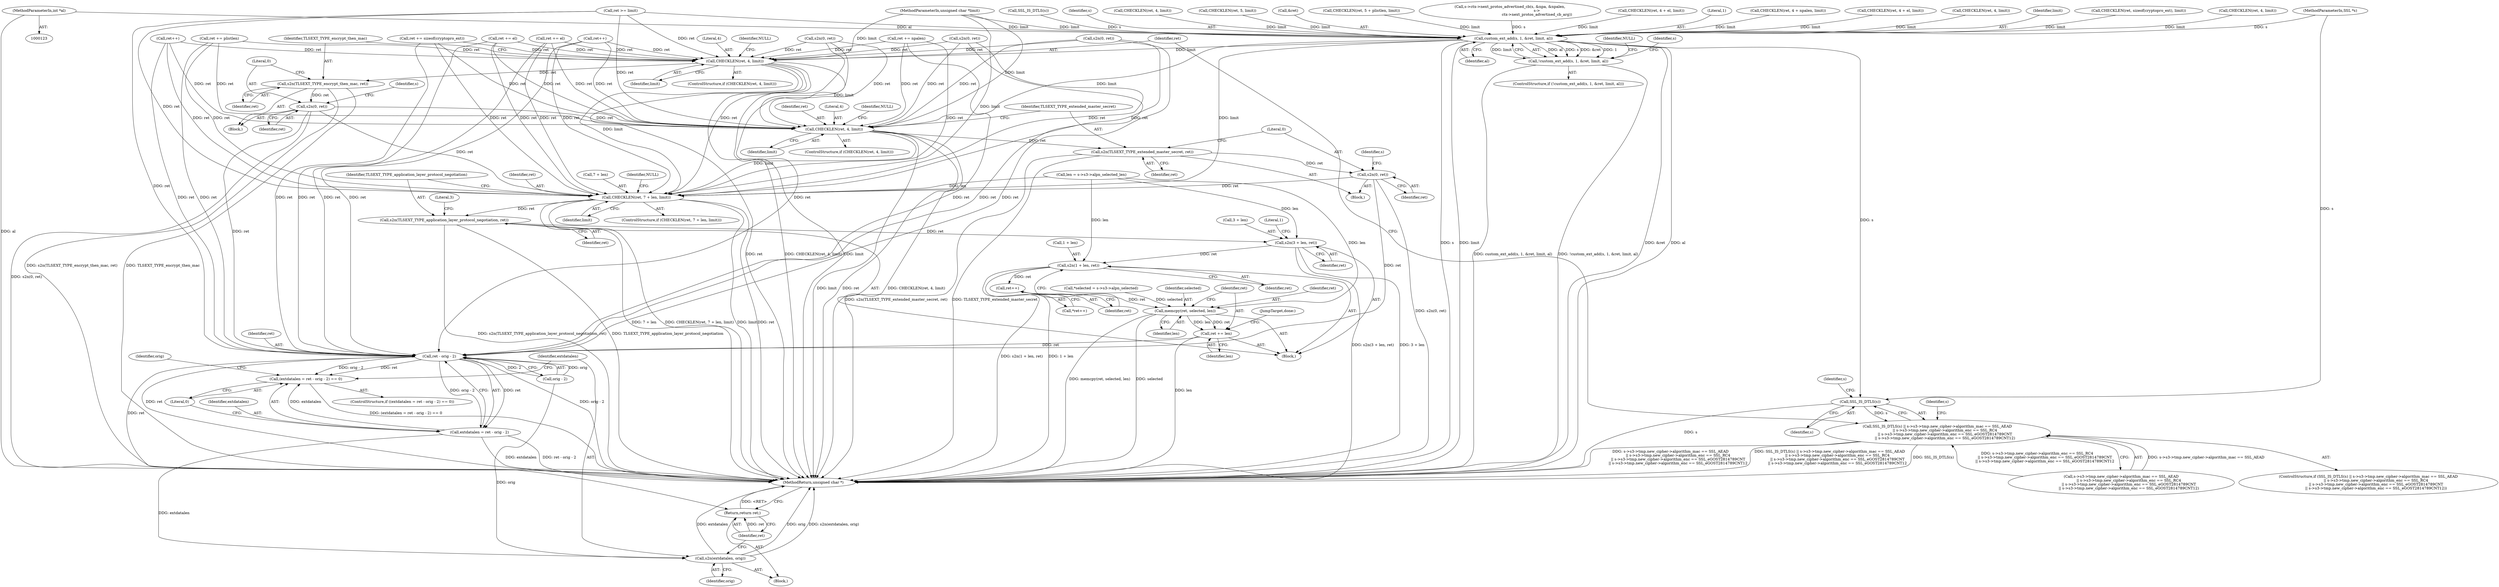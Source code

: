 digraph "0_openssl_4ad93618d26a3ea23d36ad5498ff4f59eff3a4d2_6@pointer" {
"1000127" [label="(MethodParameterIn,int *al)"];
"1000610" [label="(Call,custom_ext_add(s, 1, &ret, limit, al))"];
"1000609" [label="(Call,!custom_ext_add(s, 1, &ret, limit, al))"];
"1000626" [label="(Call,SSL_IS_DTLS(s))"];
"1000625" [label="(Call,SSL_IS_DTLS(s) || s->s3->tmp.new_cipher->algorithm_mac == SSL_AEAD\n             || s->s3->tmp.new_cipher->algorithm_enc == SSL_RC4\n             || s->s3->tmp.new_cipher->algorithm_enc == SSL_eGOST2814789CNT\n             || s->s3->tmp.new_cipher->algorithm_enc == SSL_eGOST2814789CNT12)"];
"1000683" [label="(Call,CHECKLEN(ret, 4, limit))"];
"1000689" [label="(Call,s2n(TLSEXT_TYPE_encrypt_then_mac, ret))"];
"1000692" [label="(Call,s2n(0, ret))"];
"1000705" [label="(Call,CHECKLEN(ret, 4, limit))"];
"1000711" [label="(Call,s2n(TLSEXT_TYPE_extended_master_secret, ret))"];
"1000714" [label="(Call,s2n(0, ret))"];
"1000743" [label="(Call,CHECKLEN(ret, 7 + len, limit))"];
"1000751" [label="(Call,s2n(TLSEXT_TYPE_application_layer_protocol_negotiation, ret))"];
"1000754" [label="(Call,s2n(3 + len, ret))"];
"1000759" [label="(Call,s2n(1 + len, ret))"];
"1000766" [label="(Call,ret++)"];
"1000769" [label="(Call,memcpy(ret, selected, len))"];
"1000773" [label="(Call,ret += len)"];
"1000781" [label="(Call,ret - orig - 2)"];
"1000778" [label="(Call,(extdatalen = ret - orig - 2) == 0)"];
"1000779" [label="(Call,extdatalen = ret - orig - 2)"];
"1000789" [label="(Call,s2n(extdatalen, orig))"];
"1000792" [label="(Return,return ret;)"];
"1000692" [label="(Call,s2n(0, ret))"];
"1000761" [label="(Literal,1)"];
"1000506" [label="(Call,CHECKLEN(ret, 5, limit))"];
"1000124" [label="(MethodParameterIn,SSL *s)"];
"1000753" [label="(Identifier,ret)"];
"1000127" [label="(MethodParameterIn,int *al)"];
"1000763" [label="(Identifier,ret)"];
"1000191" [label="(Call,ret >= limit)"];
"1000689" [label="(Call,s2n(TLSEXT_TYPE_encrypt_then_mac, ret))"];
"1000688" [label="(Identifier,NULL)"];
"1000682" [label="(ControlStructure,if (CHECKLEN(ret, 4, limit)))"];
"1000777" [label="(ControlStructure,if ((extdatalen = ret - orig - 2) == 0))"];
"1000703" [label="(Block,)"];
"1000608" [label="(ControlStructure,if (!custom_ext_add(s, 1, &ret, limit, al)))"];
"1000532" [label="(Call,ret++)"];
"1000775" [label="(Identifier,len)"];
"1000613" [label="(Call,&ret)"];
"1000789" [label="(Call,s2n(extdatalen, orig))"];
"1000769" [label="(Call,memcpy(ret, selected, len))"];
"1000774" [label="(Identifier,ret)"];
"1000691" [label="(Identifier,ret)"];
"1000716" [label="(Identifier,ret)"];
"1000312" [label="(Call,CHECKLEN(ret, 5 + plistlen, limit))"];
"1000712" [label="(Identifier,TLSEXT_TYPE_extended_master_secret)"];
"1000686" [label="(Identifier,limit)"];
"1000563" [label="(Call,s->ctx->next_protos_advertised_cb(s, &npa, &npalen,\n                                              s->\n                                              ctx->next_protos_advertised_cb_arg))"];
"1000744" [label="(Identifier,ret)"];
"1000704" [label="(ControlStructure,if (CHECKLEN(ret, 4, limit)))"];
"1000385" [label="(Call,s2n(0, ret))"];
"1000598" [label="(Call,ret += npalen)"];
"1000792" [label="(Return,return ret;)"];
"1000126" [label="(MethodParameterIn,unsigned char *limit)"];
"1000735" [label="(Call,len = s->s3->alpn_selected_len)"];
"1000713" [label="(Identifier,ret)"];
"1000438" [label="(Call,ret += el)"];
"1000411" [label="(Call,CHECKLEN(ret, 4 + el, limit))"];
"1000612" [label="(Literal,1)"];
"1000770" [label="(Identifier,ret)"];
"1000754" [label="(Call,s2n(3 + len, ret))"];
"1000706" [label="(Identifier,ret)"];
"1000580" [label="(Call,CHECKLEN(ret, 4 + npalen, limit))"];
"1000219" [label="(Call,CHECKLEN(ret, 4 + el, limit))"];
"1000776" [label="(JumpTarget,done:)"];
"1000690" [label="(Identifier,TLSEXT_TYPE_encrypt_then_mac)"];
"1000727" [label="(Call,*selected = s->s3->alpn_selected)"];
"1000766" [label="(Call,ret++)"];
"1000794" [label="(MethodReturn,unsigned char *)"];
"1000771" [label="(Identifier,selected)"];
"1000758" [label="(Identifier,ret)"];
"1000783" [label="(Call,orig - 2)"];
"1000618" [label="(Identifier,NULL)"];
"1000278" [label="(Call,CHECKLEN(ret, 4, limit))"];
"1000767" [label="(Identifier,ret)"];
"1000610" [label="(Call,custom_ext_add(s, 1, &ret, limit, al))"];
"1000609" [label="(Call,!custom_ext_add(s, 1, &ret, limit, al))"];
"1000782" [label="(Identifier,ret)"];
"1000707" [label="(Literal,4)"];
"1000745" [label="(Call,7 + len)"];
"1000765" [label="(Call,*ret++)"];
"1000752" [label="(Identifier,TLSEXT_TYPE_application_layer_protocol_negotiation)"];
"1000685" [label="(Literal,4)"];
"1000683" [label="(Call,CHECKLEN(ret, 4, limit))"];
"1000526" [label="(Call,ret++)"];
"1000779" [label="(Call,extdatalen = ret - orig - 2)"];
"1000627" [label="(Identifier,s)"];
"1000626" [label="(Call,SSL_IS_DTLS(s))"];
"1000615" [label="(Identifier,limit)"];
"1000479" [label="(Call,CHECKLEN(ret, sizeof(cryptopro_ext), limit))"];
"1000725" [label="(Block,)"];
"1000755" [label="(Call,3 + len)"];
"1000625" [label="(Call,SSL_IS_DTLS(s) || s->s3->tmp.new_cipher->algorithm_mac == SSL_AEAD\n             || s->s3->tmp.new_cipher->algorithm_enc == SSL_RC4\n             || s->s3->tmp.new_cipher->algorithm_enc == SSL_eGOST2814789CNT\n             || s->s3->tmp.new_cipher->algorithm_enc == SSL_eGOST2814789CNT12)"];
"1000748" [label="(Identifier,limit)"];
"1000742" [label="(ControlStructure,if (CHECKLEN(ret, 7 + len, limit)))"];
"1000351" [label="(Call,CHECKLEN(ret, 4, limit))"];
"1000628" [label="(Call,s->s3->tmp.new_cipher->algorithm_mac == SSL_AEAD\n             || s->s3->tmp.new_cipher->algorithm_enc == SSL_RC4\n             || s->s3->tmp.new_cipher->algorithm_enc == SSL_eGOST2814789CNT\n             || s->s3->tmp.new_cipher->algorithm_enc == SSL_eGOST2814789CNT12)"];
"1000497" [label="(Call,SSL_IS_DTLS(s))"];
"1000750" [label="(Identifier,NULL)"];
"1000759" [label="(Call,s2n(1 + len, ret))"];
"1000710" [label="(Identifier,NULL)"];
"1000714" [label="(Call,s2n(0, ret))"];
"1000616" [label="(Identifier,al)"];
"1000788" [label="(Identifier,orig)"];
"1000793" [label="(Identifier,ret)"];
"1000693" [label="(Literal,0)"];
"1000780" [label="(Identifier,extdatalen)"];
"1000621" [label="(Identifier,s)"];
"1000491" [label="(Call,ret += sizeof(cryptopro_ext))"];
"1000711" [label="(Call,s2n(TLSEXT_TYPE_extended_master_secret, ret))"];
"1000681" [label="(Block,)"];
"1000790" [label="(Identifier,extdatalen)"];
"1000778" [label="(Call,(extdatalen = ret - orig - 2) == 0)"];
"1000611" [label="(Identifier,s)"];
"1000743" [label="(Call,CHECKLEN(ret, 7 + len, limit))"];
"1000756" [label="(Literal,3)"];
"1000694" [label="(Identifier,ret)"];
"1000360" [label="(Call,s2n(0, ret))"];
"1000287" [label="(Call,s2n(0, ret))"];
"1000772" [label="(Identifier,len)"];
"1000786" [label="(Literal,0)"];
"1000376" [label="(Call,CHECKLEN(ret, 4, limit))"];
"1000791" [label="(Identifier,orig)"];
"1000624" [label="(ControlStructure,if (SSL_IS_DTLS(s) || s->s3->tmp.new_cipher->algorithm_mac == SSL_AEAD\n             || s->s3->tmp.new_cipher->algorithm_enc == SSL_RC4\n             || s->s3->tmp.new_cipher->algorithm_enc == SSL_eGOST2814789CNT\n             || s->s3->tmp.new_cipher->algorithm_enc == SSL_eGOST2814789CNT12))"];
"1000339" [label="(Call,ret += plistlen)"];
"1000773" [label="(Call,ret += len)"];
"1000760" [label="(Call,1 + len)"];
"1000705" [label="(Call,CHECKLEN(ret, 4, limit))"];
"1000247" [label="(Call,ret += el)"];
"1000634" [label="(Identifier,s)"];
"1000677" [label="(Identifier,s)"];
"1000699" [label="(Identifier,s)"];
"1000684" [label="(Identifier,ret)"];
"1000781" [label="(Call,ret - orig - 2)"];
"1000715" [label="(Literal,0)"];
"1000721" [label="(Identifier,s)"];
"1000751" [label="(Call,s2n(TLSEXT_TYPE_application_layer_protocol_negotiation, ret))"];
"1000128" [label="(Block,)"];
"1000708" [label="(Identifier,limit)"];
"1000127" -> "1000123"  [label="AST: "];
"1000127" -> "1000794"  [label="DDG: al"];
"1000127" -> "1000610"  [label="DDG: al"];
"1000610" -> "1000609"  [label="AST: "];
"1000610" -> "1000616"  [label="CFG: "];
"1000611" -> "1000610"  [label="AST: "];
"1000612" -> "1000610"  [label="AST: "];
"1000613" -> "1000610"  [label="AST: "];
"1000615" -> "1000610"  [label="AST: "];
"1000616" -> "1000610"  [label="AST: "];
"1000609" -> "1000610"  [label="CFG: "];
"1000610" -> "1000794"  [label="DDG: &ret"];
"1000610" -> "1000794"  [label="DDG: al"];
"1000610" -> "1000794"  [label="DDG: s"];
"1000610" -> "1000794"  [label="DDG: limit"];
"1000610" -> "1000609"  [label="DDG: al"];
"1000610" -> "1000609"  [label="DDG: s"];
"1000610" -> "1000609"  [label="DDG: &ret"];
"1000610" -> "1000609"  [label="DDG: 1"];
"1000610" -> "1000609"  [label="DDG: limit"];
"1000497" -> "1000610"  [label="DDG: s"];
"1000563" -> "1000610"  [label="DDG: s"];
"1000124" -> "1000610"  [label="DDG: s"];
"1000506" -> "1000610"  [label="DDG: limit"];
"1000479" -> "1000610"  [label="DDG: limit"];
"1000376" -> "1000610"  [label="DDG: limit"];
"1000411" -> "1000610"  [label="DDG: limit"];
"1000351" -> "1000610"  [label="DDG: limit"];
"1000580" -> "1000610"  [label="DDG: limit"];
"1000191" -> "1000610"  [label="DDG: limit"];
"1000278" -> "1000610"  [label="DDG: limit"];
"1000219" -> "1000610"  [label="DDG: limit"];
"1000312" -> "1000610"  [label="DDG: limit"];
"1000126" -> "1000610"  [label="DDG: limit"];
"1000610" -> "1000626"  [label="DDG: s"];
"1000610" -> "1000683"  [label="DDG: limit"];
"1000610" -> "1000705"  [label="DDG: limit"];
"1000610" -> "1000743"  [label="DDG: limit"];
"1000609" -> "1000608"  [label="AST: "];
"1000618" -> "1000609"  [label="CFG: "];
"1000621" -> "1000609"  [label="CFG: "];
"1000609" -> "1000794"  [label="DDG: custom_ext_add(s, 1, &ret, limit, al)"];
"1000609" -> "1000794"  [label="DDG: !custom_ext_add(s, 1, &ret, limit, al)"];
"1000626" -> "1000625"  [label="AST: "];
"1000626" -> "1000627"  [label="CFG: "];
"1000627" -> "1000626"  [label="AST: "];
"1000634" -> "1000626"  [label="CFG: "];
"1000625" -> "1000626"  [label="CFG: "];
"1000626" -> "1000794"  [label="DDG: s"];
"1000626" -> "1000625"  [label="DDG: s"];
"1000124" -> "1000626"  [label="DDG: s"];
"1000625" -> "1000624"  [label="AST: "];
"1000625" -> "1000628"  [label="CFG: "];
"1000628" -> "1000625"  [label="AST: "];
"1000677" -> "1000625"  [label="CFG: "];
"1000684" -> "1000625"  [label="CFG: "];
"1000625" -> "1000794"  [label="DDG: SSL_IS_DTLS(s)"];
"1000625" -> "1000794"  [label="DDG: s->s3->tmp.new_cipher->algorithm_mac == SSL_AEAD\n             || s->s3->tmp.new_cipher->algorithm_enc == SSL_RC4\n             || s->s3->tmp.new_cipher->algorithm_enc == SSL_eGOST2814789CNT\n             || s->s3->tmp.new_cipher->algorithm_enc == SSL_eGOST2814789CNT12"];
"1000625" -> "1000794"  [label="DDG: SSL_IS_DTLS(s) || s->s3->tmp.new_cipher->algorithm_mac == SSL_AEAD\n             || s->s3->tmp.new_cipher->algorithm_enc == SSL_RC4\n             || s->s3->tmp.new_cipher->algorithm_enc == SSL_eGOST2814789CNT\n             || s->s3->tmp.new_cipher->algorithm_enc == SSL_eGOST2814789CNT12"];
"1000628" -> "1000625"  [label="DDG: s->s3->tmp.new_cipher->algorithm_mac == SSL_AEAD"];
"1000628" -> "1000625"  [label="DDG: s->s3->tmp.new_cipher->algorithm_enc == SSL_RC4\n             || s->s3->tmp.new_cipher->algorithm_enc == SSL_eGOST2814789CNT\n             || s->s3->tmp.new_cipher->algorithm_enc == SSL_eGOST2814789CNT12"];
"1000683" -> "1000682"  [label="AST: "];
"1000683" -> "1000686"  [label="CFG: "];
"1000684" -> "1000683"  [label="AST: "];
"1000685" -> "1000683"  [label="AST: "];
"1000686" -> "1000683"  [label="AST: "];
"1000688" -> "1000683"  [label="CFG: "];
"1000690" -> "1000683"  [label="CFG: "];
"1000683" -> "1000794"  [label="DDG: ret"];
"1000683" -> "1000794"  [label="DDG: CHECKLEN(ret, 4, limit)"];
"1000683" -> "1000794"  [label="DDG: limit"];
"1000247" -> "1000683"  [label="DDG: ret"];
"1000532" -> "1000683"  [label="DDG: ret"];
"1000598" -> "1000683"  [label="DDG: ret"];
"1000287" -> "1000683"  [label="DDG: ret"];
"1000385" -> "1000683"  [label="DDG: ret"];
"1000526" -> "1000683"  [label="DDG: ret"];
"1000339" -> "1000683"  [label="DDG: ret"];
"1000360" -> "1000683"  [label="DDG: ret"];
"1000491" -> "1000683"  [label="DDG: ret"];
"1000438" -> "1000683"  [label="DDG: ret"];
"1000191" -> "1000683"  [label="DDG: ret"];
"1000126" -> "1000683"  [label="DDG: limit"];
"1000683" -> "1000689"  [label="DDG: ret"];
"1000683" -> "1000705"  [label="DDG: limit"];
"1000683" -> "1000743"  [label="DDG: limit"];
"1000689" -> "1000681"  [label="AST: "];
"1000689" -> "1000691"  [label="CFG: "];
"1000690" -> "1000689"  [label="AST: "];
"1000691" -> "1000689"  [label="AST: "];
"1000693" -> "1000689"  [label="CFG: "];
"1000689" -> "1000794"  [label="DDG: s2n(TLSEXT_TYPE_encrypt_then_mac, ret)"];
"1000689" -> "1000794"  [label="DDG: TLSEXT_TYPE_encrypt_then_mac"];
"1000689" -> "1000692"  [label="DDG: ret"];
"1000692" -> "1000681"  [label="AST: "];
"1000692" -> "1000694"  [label="CFG: "];
"1000693" -> "1000692"  [label="AST: "];
"1000694" -> "1000692"  [label="AST: "];
"1000699" -> "1000692"  [label="CFG: "];
"1000692" -> "1000794"  [label="DDG: s2n(0, ret)"];
"1000692" -> "1000705"  [label="DDG: ret"];
"1000692" -> "1000743"  [label="DDG: ret"];
"1000692" -> "1000781"  [label="DDG: ret"];
"1000705" -> "1000704"  [label="AST: "];
"1000705" -> "1000708"  [label="CFG: "];
"1000706" -> "1000705"  [label="AST: "];
"1000707" -> "1000705"  [label="AST: "];
"1000708" -> "1000705"  [label="AST: "];
"1000710" -> "1000705"  [label="CFG: "];
"1000712" -> "1000705"  [label="CFG: "];
"1000705" -> "1000794"  [label="DDG: limit"];
"1000705" -> "1000794"  [label="DDG: ret"];
"1000705" -> "1000794"  [label="DDG: CHECKLEN(ret, 4, limit)"];
"1000247" -> "1000705"  [label="DDG: ret"];
"1000532" -> "1000705"  [label="DDG: ret"];
"1000598" -> "1000705"  [label="DDG: ret"];
"1000287" -> "1000705"  [label="DDG: ret"];
"1000385" -> "1000705"  [label="DDG: ret"];
"1000339" -> "1000705"  [label="DDG: ret"];
"1000360" -> "1000705"  [label="DDG: ret"];
"1000491" -> "1000705"  [label="DDG: ret"];
"1000438" -> "1000705"  [label="DDG: ret"];
"1000191" -> "1000705"  [label="DDG: ret"];
"1000526" -> "1000705"  [label="DDG: ret"];
"1000126" -> "1000705"  [label="DDG: limit"];
"1000705" -> "1000711"  [label="DDG: ret"];
"1000705" -> "1000743"  [label="DDG: limit"];
"1000711" -> "1000703"  [label="AST: "];
"1000711" -> "1000713"  [label="CFG: "];
"1000712" -> "1000711"  [label="AST: "];
"1000713" -> "1000711"  [label="AST: "];
"1000715" -> "1000711"  [label="CFG: "];
"1000711" -> "1000794"  [label="DDG: s2n(TLSEXT_TYPE_extended_master_secret, ret)"];
"1000711" -> "1000794"  [label="DDG: TLSEXT_TYPE_extended_master_secret"];
"1000711" -> "1000714"  [label="DDG: ret"];
"1000714" -> "1000703"  [label="AST: "];
"1000714" -> "1000716"  [label="CFG: "];
"1000715" -> "1000714"  [label="AST: "];
"1000716" -> "1000714"  [label="AST: "];
"1000721" -> "1000714"  [label="CFG: "];
"1000714" -> "1000794"  [label="DDG: s2n(0, ret)"];
"1000714" -> "1000743"  [label="DDG: ret"];
"1000714" -> "1000781"  [label="DDG: ret"];
"1000743" -> "1000742"  [label="AST: "];
"1000743" -> "1000748"  [label="CFG: "];
"1000744" -> "1000743"  [label="AST: "];
"1000745" -> "1000743"  [label="AST: "];
"1000748" -> "1000743"  [label="AST: "];
"1000750" -> "1000743"  [label="CFG: "];
"1000752" -> "1000743"  [label="CFG: "];
"1000743" -> "1000794"  [label="DDG: limit"];
"1000743" -> "1000794"  [label="DDG: ret"];
"1000743" -> "1000794"  [label="DDG: 7 + len"];
"1000743" -> "1000794"  [label="DDG: CHECKLEN(ret, 7 + len, limit)"];
"1000247" -> "1000743"  [label="DDG: ret"];
"1000532" -> "1000743"  [label="DDG: ret"];
"1000598" -> "1000743"  [label="DDG: ret"];
"1000287" -> "1000743"  [label="DDG: ret"];
"1000385" -> "1000743"  [label="DDG: ret"];
"1000339" -> "1000743"  [label="DDG: ret"];
"1000360" -> "1000743"  [label="DDG: ret"];
"1000491" -> "1000743"  [label="DDG: ret"];
"1000438" -> "1000743"  [label="DDG: ret"];
"1000191" -> "1000743"  [label="DDG: ret"];
"1000526" -> "1000743"  [label="DDG: ret"];
"1000735" -> "1000743"  [label="DDG: len"];
"1000126" -> "1000743"  [label="DDG: limit"];
"1000743" -> "1000751"  [label="DDG: ret"];
"1000751" -> "1000725"  [label="AST: "];
"1000751" -> "1000753"  [label="CFG: "];
"1000752" -> "1000751"  [label="AST: "];
"1000753" -> "1000751"  [label="AST: "];
"1000756" -> "1000751"  [label="CFG: "];
"1000751" -> "1000794"  [label="DDG: s2n(TLSEXT_TYPE_application_layer_protocol_negotiation, ret)"];
"1000751" -> "1000794"  [label="DDG: TLSEXT_TYPE_application_layer_protocol_negotiation"];
"1000751" -> "1000754"  [label="DDG: ret"];
"1000754" -> "1000725"  [label="AST: "];
"1000754" -> "1000758"  [label="CFG: "];
"1000755" -> "1000754"  [label="AST: "];
"1000758" -> "1000754"  [label="AST: "];
"1000761" -> "1000754"  [label="CFG: "];
"1000754" -> "1000794"  [label="DDG: s2n(3 + len, ret)"];
"1000754" -> "1000794"  [label="DDG: 3 + len"];
"1000735" -> "1000754"  [label="DDG: len"];
"1000754" -> "1000759"  [label="DDG: ret"];
"1000759" -> "1000725"  [label="AST: "];
"1000759" -> "1000763"  [label="CFG: "];
"1000760" -> "1000759"  [label="AST: "];
"1000763" -> "1000759"  [label="AST: "];
"1000767" -> "1000759"  [label="CFG: "];
"1000759" -> "1000794"  [label="DDG: 1 + len"];
"1000759" -> "1000794"  [label="DDG: s2n(1 + len, ret)"];
"1000735" -> "1000759"  [label="DDG: len"];
"1000759" -> "1000766"  [label="DDG: ret"];
"1000766" -> "1000765"  [label="AST: "];
"1000766" -> "1000767"  [label="CFG: "];
"1000767" -> "1000766"  [label="AST: "];
"1000765" -> "1000766"  [label="CFG: "];
"1000766" -> "1000769"  [label="DDG: ret"];
"1000769" -> "1000725"  [label="AST: "];
"1000769" -> "1000772"  [label="CFG: "];
"1000770" -> "1000769"  [label="AST: "];
"1000771" -> "1000769"  [label="AST: "];
"1000772" -> "1000769"  [label="AST: "];
"1000774" -> "1000769"  [label="CFG: "];
"1000769" -> "1000794"  [label="DDG: memcpy(ret, selected, len)"];
"1000769" -> "1000794"  [label="DDG: selected"];
"1000727" -> "1000769"  [label="DDG: selected"];
"1000735" -> "1000769"  [label="DDG: len"];
"1000769" -> "1000773"  [label="DDG: len"];
"1000769" -> "1000773"  [label="DDG: ret"];
"1000773" -> "1000725"  [label="AST: "];
"1000773" -> "1000775"  [label="CFG: "];
"1000774" -> "1000773"  [label="AST: "];
"1000775" -> "1000773"  [label="AST: "];
"1000776" -> "1000773"  [label="CFG: "];
"1000773" -> "1000794"  [label="DDG: len"];
"1000773" -> "1000781"  [label="DDG: ret"];
"1000781" -> "1000779"  [label="AST: "];
"1000781" -> "1000783"  [label="CFG: "];
"1000782" -> "1000781"  [label="AST: "];
"1000783" -> "1000781"  [label="AST: "];
"1000779" -> "1000781"  [label="CFG: "];
"1000781" -> "1000794"  [label="DDG: orig - 2"];
"1000781" -> "1000794"  [label="DDG: ret"];
"1000781" -> "1000778"  [label="DDG: ret"];
"1000781" -> "1000778"  [label="DDG: orig - 2"];
"1000781" -> "1000779"  [label="DDG: ret"];
"1000781" -> "1000779"  [label="DDG: orig - 2"];
"1000247" -> "1000781"  [label="DDG: ret"];
"1000532" -> "1000781"  [label="DDG: ret"];
"1000598" -> "1000781"  [label="DDG: ret"];
"1000287" -> "1000781"  [label="DDG: ret"];
"1000385" -> "1000781"  [label="DDG: ret"];
"1000339" -> "1000781"  [label="DDG: ret"];
"1000360" -> "1000781"  [label="DDG: ret"];
"1000491" -> "1000781"  [label="DDG: ret"];
"1000438" -> "1000781"  [label="DDG: ret"];
"1000191" -> "1000781"  [label="DDG: ret"];
"1000526" -> "1000781"  [label="DDG: ret"];
"1000783" -> "1000781"  [label="DDG: orig"];
"1000783" -> "1000781"  [label="DDG: 2"];
"1000781" -> "1000792"  [label="DDG: ret"];
"1000778" -> "1000777"  [label="AST: "];
"1000778" -> "1000786"  [label="CFG: "];
"1000779" -> "1000778"  [label="AST: "];
"1000786" -> "1000778"  [label="AST: "];
"1000788" -> "1000778"  [label="CFG: "];
"1000790" -> "1000778"  [label="CFG: "];
"1000778" -> "1000794"  [label="DDG: (extdatalen = ret - orig - 2) == 0"];
"1000779" -> "1000778"  [label="DDG: extdatalen"];
"1000780" -> "1000779"  [label="AST: "];
"1000786" -> "1000779"  [label="CFG: "];
"1000779" -> "1000794"  [label="DDG: extdatalen"];
"1000779" -> "1000794"  [label="DDG: ret - orig - 2"];
"1000779" -> "1000789"  [label="DDG: extdatalen"];
"1000789" -> "1000128"  [label="AST: "];
"1000789" -> "1000791"  [label="CFG: "];
"1000790" -> "1000789"  [label="AST: "];
"1000791" -> "1000789"  [label="AST: "];
"1000793" -> "1000789"  [label="CFG: "];
"1000789" -> "1000794"  [label="DDG: orig"];
"1000789" -> "1000794"  [label="DDG: s2n(extdatalen, orig)"];
"1000789" -> "1000794"  [label="DDG: extdatalen"];
"1000783" -> "1000789"  [label="DDG: orig"];
"1000792" -> "1000128"  [label="AST: "];
"1000792" -> "1000793"  [label="CFG: "];
"1000793" -> "1000792"  [label="AST: "];
"1000794" -> "1000792"  [label="CFG: "];
"1000792" -> "1000794"  [label="DDG: <RET>"];
"1000793" -> "1000792"  [label="DDG: ret"];
}
